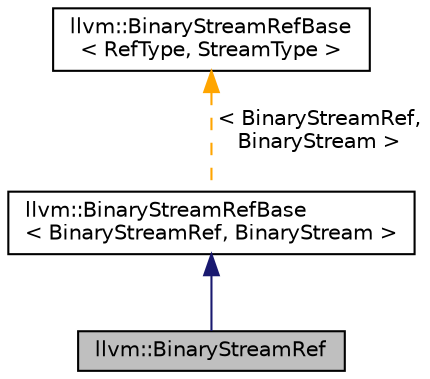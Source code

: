 digraph "llvm::BinaryStreamRef"
{
 // LATEX_PDF_SIZE
  bgcolor="transparent";
  edge [fontname="Helvetica",fontsize="10",labelfontname="Helvetica",labelfontsize="10"];
  node [fontname="Helvetica",fontsize="10",shape="box"];
  Node1 [label="llvm::BinaryStreamRef",height=0.2,width=0.4,color="black", fillcolor="grey75", style="filled", fontcolor="black",tooltip="BinaryStreamRef is to BinaryStream what ArrayRef is to an Array."];
  Node2 -> Node1 [dir="back",color="midnightblue",fontsize="10",style="solid",fontname="Helvetica"];
  Node2 [label="llvm::BinaryStreamRefBase\l\< BinaryStreamRef, BinaryStream \>",height=0.2,width=0.4,color="black",URL="$classllvm_1_1BinaryStreamRefBase.html",tooltip=" "];
  Node3 -> Node2 [dir="back",color="orange",fontsize="10",style="dashed",label=" \< BinaryStreamRef,\l BinaryStream \>" ,fontname="Helvetica"];
  Node3 [label="llvm::BinaryStreamRefBase\l\< RefType, StreamType \>",height=0.2,width=0.4,color="black",URL="$classllvm_1_1BinaryStreamRefBase.html",tooltip="Common stuff for mutable and immutable StreamRefs."];
}
